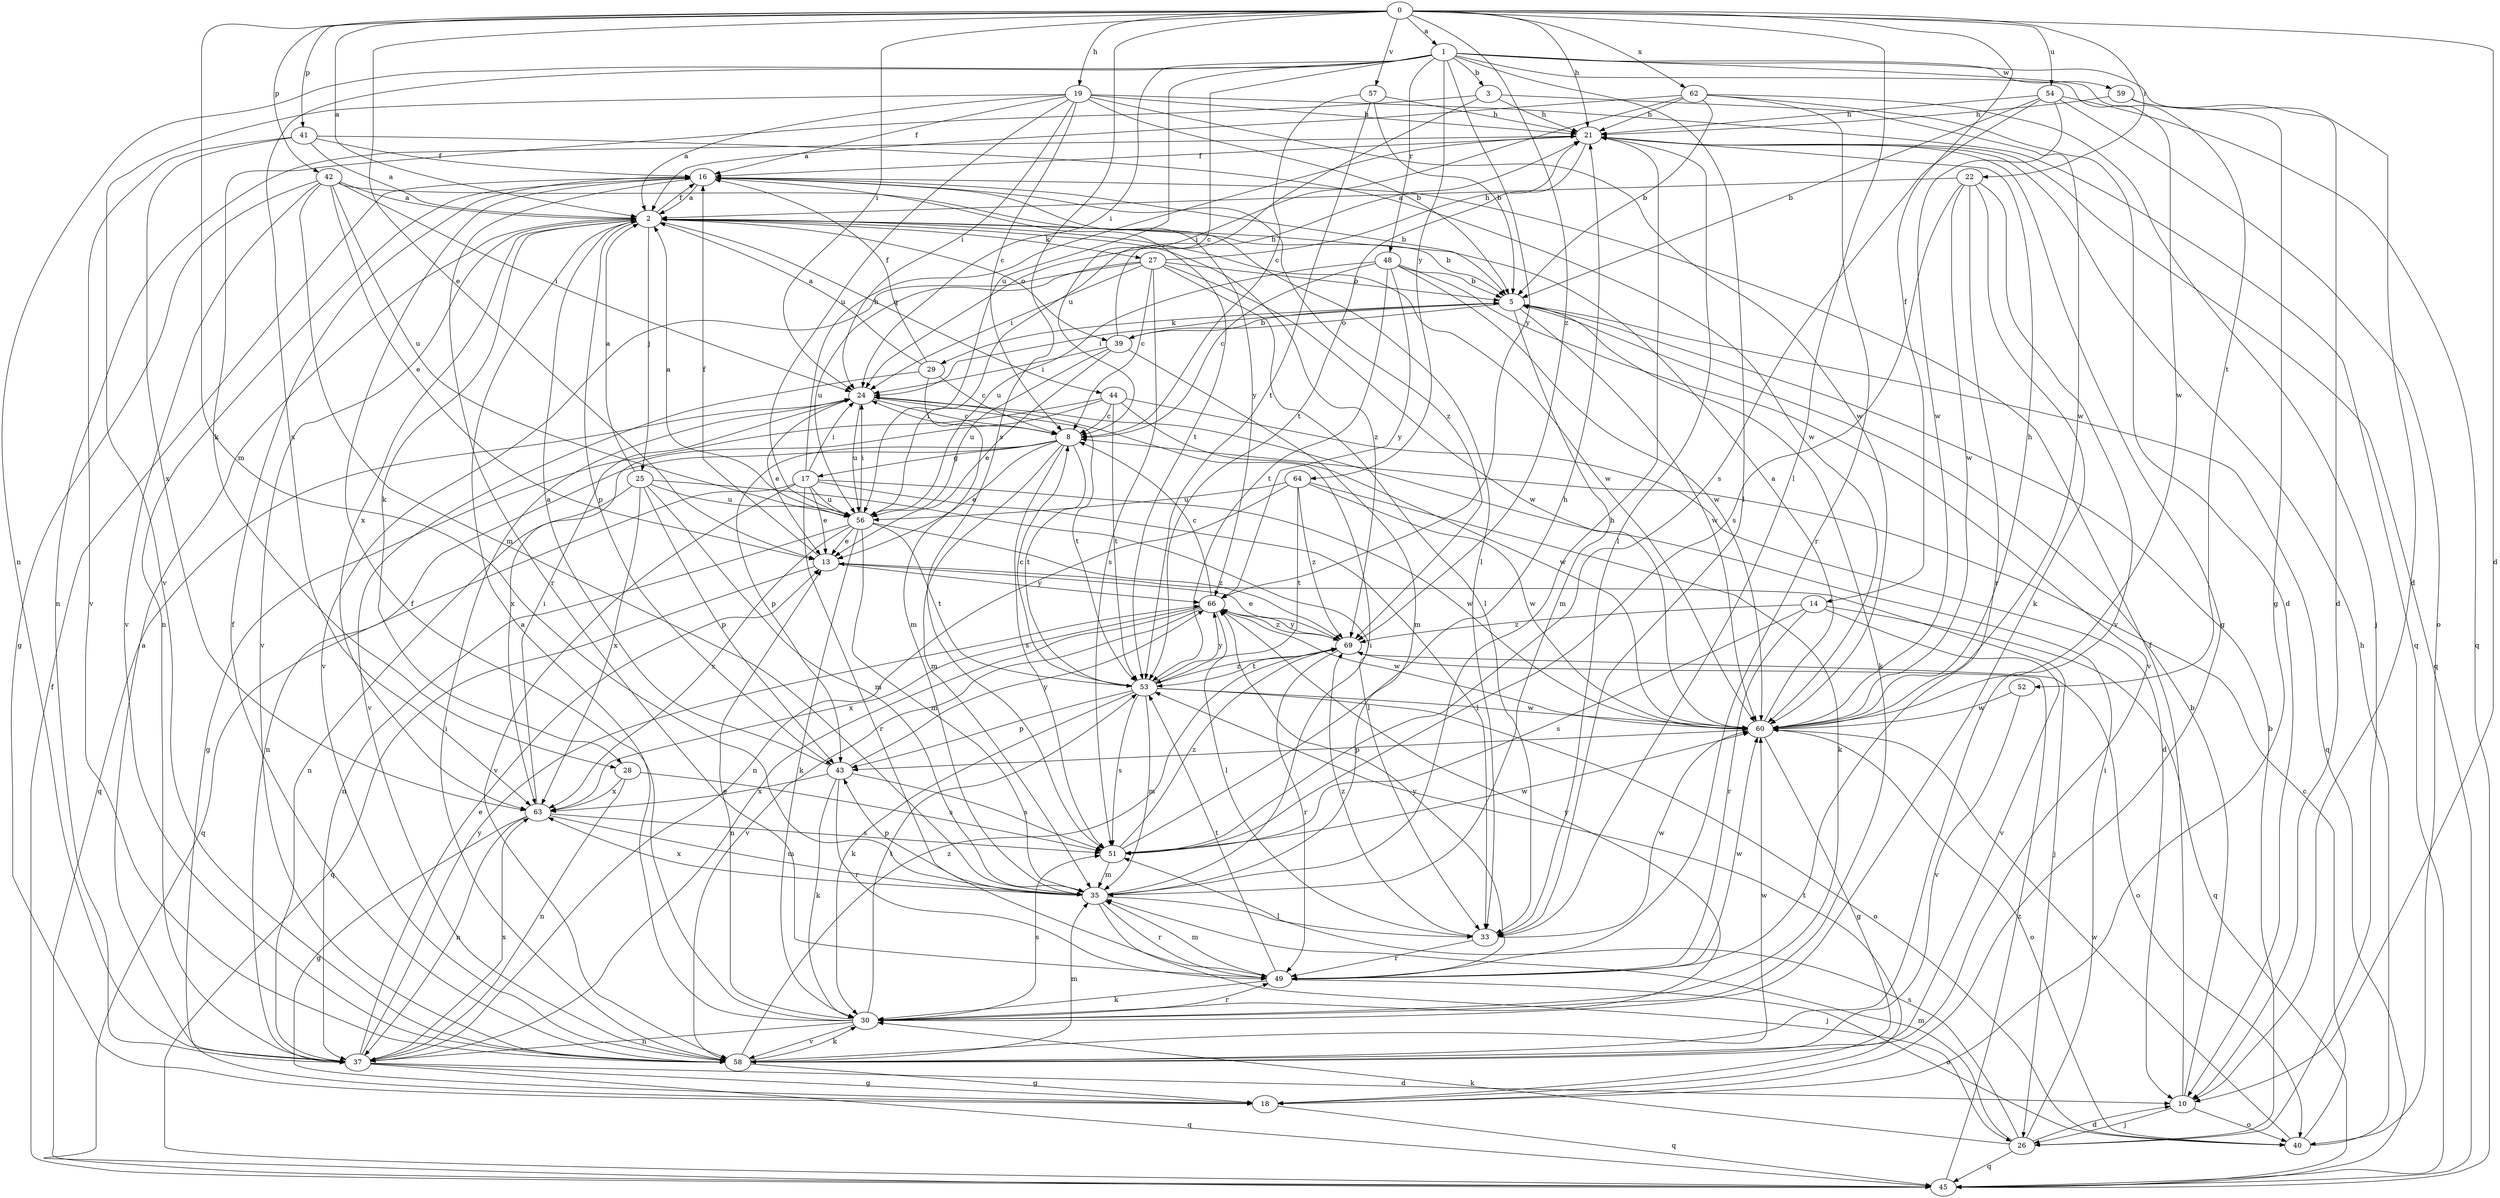 strict digraph  {
0;
1;
2;
3;
5;
8;
10;
13;
14;
16;
17;
18;
19;
21;
22;
24;
25;
26;
27;
28;
29;
30;
33;
35;
37;
39;
40;
41;
42;
43;
44;
45;
48;
49;
51;
52;
53;
54;
56;
57;
58;
59;
60;
62;
63;
64;
66;
69;
0 -> 1  [label=a];
0 -> 2  [label=a];
0 -> 10  [label=d];
0 -> 13  [label=e];
0 -> 14  [label=f];
0 -> 19  [label=h];
0 -> 21  [label=h];
0 -> 22  [label=i];
0 -> 24  [label=i];
0 -> 33  [label=l];
0 -> 35  [label=m];
0 -> 41  [label=p];
0 -> 42  [label=p];
0 -> 51  [label=s];
0 -> 54  [label=u];
0 -> 57  [label=v];
0 -> 62  [label=x];
0 -> 69  [label=z];
1 -> 3  [label=b];
1 -> 8  [label=c];
1 -> 10  [label=d];
1 -> 24  [label=i];
1 -> 33  [label=l];
1 -> 37  [label=n];
1 -> 48  [label=r];
1 -> 52  [label=t];
1 -> 56  [label=u];
1 -> 59  [label=w];
1 -> 60  [label=w];
1 -> 63  [label=x];
1 -> 64  [label=y];
1 -> 66  [label=y];
2 -> 5  [label=b];
2 -> 16  [label=f];
2 -> 25  [label=j];
2 -> 27  [label=k];
2 -> 28  [label=k];
2 -> 39  [label=o];
2 -> 43  [label=p];
2 -> 44  [label=q];
2 -> 58  [label=v];
2 -> 60  [label=w];
2 -> 63  [label=x];
2 -> 69  [label=z];
3 -> 21  [label=h];
3 -> 28  [label=k];
3 -> 56  [label=u];
3 -> 60  [label=w];
5 -> 24  [label=i];
5 -> 29  [label=k];
5 -> 30  [label=k];
5 -> 35  [label=m];
5 -> 39  [label=o];
5 -> 45  [label=q];
5 -> 60  [label=w];
8 -> 13  [label=e];
8 -> 17  [label=g];
8 -> 24  [label=i];
8 -> 35  [label=m];
8 -> 37  [label=n];
8 -> 43  [label=p];
8 -> 51  [label=s];
8 -> 53  [label=t];
10 -> 5  [label=b];
10 -> 16  [label=f];
10 -> 26  [label=j];
10 -> 40  [label=o];
13 -> 16  [label=f];
13 -> 26  [label=j];
13 -> 45  [label=q];
13 -> 66  [label=y];
14 -> 45  [label=q];
14 -> 49  [label=r];
14 -> 51  [label=s];
14 -> 58  [label=v];
14 -> 69  [label=z];
16 -> 2  [label=a];
16 -> 5  [label=b];
16 -> 37  [label=n];
16 -> 49  [label=r];
16 -> 53  [label=t];
16 -> 66  [label=y];
16 -> 69  [label=z];
17 -> 13  [label=e];
17 -> 21  [label=h];
17 -> 24  [label=i];
17 -> 33  [label=l];
17 -> 45  [label=q];
17 -> 49  [label=r];
17 -> 56  [label=u];
17 -> 58  [label=v];
17 -> 60  [label=w];
18 -> 45  [label=q];
18 -> 53  [label=t];
19 -> 2  [label=a];
19 -> 5  [label=b];
19 -> 8  [label=c];
19 -> 16  [label=f];
19 -> 21  [label=h];
19 -> 24  [label=i];
19 -> 45  [label=q];
19 -> 56  [label=u];
19 -> 58  [label=v];
19 -> 60  [label=w];
21 -> 16  [label=f];
21 -> 18  [label=g];
21 -> 33  [label=l];
21 -> 37  [label=n];
21 -> 45  [label=q];
21 -> 53  [label=t];
22 -> 2  [label=a];
22 -> 30  [label=k];
22 -> 49  [label=r];
22 -> 51  [label=s];
22 -> 58  [label=v];
22 -> 60  [label=w];
24 -> 8  [label=c];
24 -> 13  [label=e];
24 -> 45  [label=q];
24 -> 53  [label=t];
24 -> 56  [label=u];
25 -> 2  [label=a];
25 -> 33  [label=l];
25 -> 35  [label=m];
25 -> 37  [label=n];
25 -> 43  [label=p];
25 -> 56  [label=u];
25 -> 63  [label=x];
26 -> 5  [label=b];
26 -> 10  [label=d];
26 -> 24  [label=i];
26 -> 30  [label=k];
26 -> 35  [label=m];
26 -> 45  [label=q];
26 -> 51  [label=s];
27 -> 5  [label=b];
27 -> 8  [label=c];
27 -> 21  [label=h];
27 -> 24  [label=i];
27 -> 33  [label=l];
27 -> 51  [label=s];
27 -> 56  [label=u];
27 -> 58  [label=v];
27 -> 60  [label=w];
28 -> 37  [label=n];
28 -> 51  [label=s];
28 -> 63  [label=x];
29 -> 2  [label=a];
29 -> 8  [label=c];
29 -> 16  [label=f];
29 -> 35  [label=m];
29 -> 58  [label=v];
30 -> 2  [label=a];
30 -> 13  [label=e];
30 -> 16  [label=f];
30 -> 37  [label=n];
30 -> 49  [label=r];
30 -> 51  [label=s];
30 -> 53  [label=t];
30 -> 58  [label=v];
30 -> 66  [label=y];
33 -> 49  [label=r];
33 -> 60  [label=w];
33 -> 69  [label=z];
35 -> 21  [label=h];
35 -> 24  [label=i];
35 -> 26  [label=j];
35 -> 33  [label=l];
35 -> 43  [label=p];
35 -> 49  [label=r];
35 -> 63  [label=x];
37 -> 2  [label=a];
37 -> 10  [label=d];
37 -> 13  [label=e];
37 -> 18  [label=g];
37 -> 45  [label=q];
37 -> 63  [label=x];
37 -> 66  [label=y];
39 -> 5  [label=b];
39 -> 13  [label=e];
39 -> 21  [label=h];
39 -> 24  [label=i];
39 -> 35  [label=m];
39 -> 56  [label=u];
40 -> 8  [label=c];
40 -> 21  [label=h];
40 -> 60  [label=w];
41 -> 2  [label=a];
41 -> 16  [label=f];
41 -> 58  [label=v];
41 -> 60  [label=w];
41 -> 63  [label=x];
42 -> 2  [label=a];
42 -> 13  [label=e];
42 -> 18  [label=g];
42 -> 24  [label=i];
42 -> 33  [label=l];
42 -> 35  [label=m];
42 -> 56  [label=u];
42 -> 58  [label=v];
43 -> 2  [label=a];
43 -> 30  [label=k];
43 -> 49  [label=r];
43 -> 51  [label=s];
43 -> 63  [label=x];
43 -> 66  [label=y];
44 -> 8  [label=c];
44 -> 10  [label=d];
44 -> 18  [label=g];
44 -> 53  [label=t];
44 -> 60  [label=w];
44 -> 63  [label=x];
45 -> 16  [label=f];
45 -> 69  [label=z];
48 -> 5  [label=b];
48 -> 8  [label=c];
48 -> 53  [label=t];
48 -> 56  [label=u];
48 -> 58  [label=v];
48 -> 60  [label=w];
48 -> 66  [label=y];
49 -> 30  [label=k];
49 -> 35  [label=m];
49 -> 40  [label=o];
49 -> 53  [label=t];
49 -> 60  [label=w];
49 -> 66  [label=y];
51 -> 21  [label=h];
51 -> 35  [label=m];
51 -> 60  [label=w];
51 -> 69  [label=z];
52 -> 58  [label=v];
52 -> 60  [label=w];
53 -> 8  [label=c];
53 -> 30  [label=k];
53 -> 35  [label=m];
53 -> 40  [label=o];
53 -> 43  [label=p];
53 -> 51  [label=s];
53 -> 60  [label=w];
53 -> 66  [label=y];
53 -> 69  [label=z];
54 -> 5  [label=b];
54 -> 21  [label=h];
54 -> 40  [label=o];
54 -> 45  [label=q];
54 -> 51  [label=s];
54 -> 60  [label=w];
56 -> 2  [label=a];
56 -> 13  [label=e];
56 -> 24  [label=i];
56 -> 30  [label=k];
56 -> 35  [label=m];
56 -> 37  [label=n];
56 -> 53  [label=t];
56 -> 63  [label=x];
56 -> 69  [label=z];
57 -> 5  [label=b];
57 -> 8  [label=c];
57 -> 21  [label=h];
57 -> 53  [label=t];
58 -> 16  [label=f];
58 -> 18  [label=g];
58 -> 24  [label=i];
58 -> 30  [label=k];
58 -> 35  [label=m];
58 -> 60  [label=w];
58 -> 69  [label=z];
59 -> 10  [label=d];
59 -> 18  [label=g];
59 -> 21  [label=h];
60 -> 2  [label=a];
60 -> 18  [label=g];
60 -> 21  [label=h];
60 -> 40  [label=o];
60 -> 43  [label=p];
62 -> 2  [label=a];
62 -> 5  [label=b];
62 -> 10  [label=d];
62 -> 21  [label=h];
62 -> 24  [label=i];
62 -> 26  [label=j];
62 -> 49  [label=r];
63 -> 18  [label=g];
63 -> 24  [label=i];
63 -> 35  [label=m];
63 -> 37  [label=n];
63 -> 51  [label=s];
64 -> 30  [label=k];
64 -> 37  [label=n];
64 -> 53  [label=t];
64 -> 56  [label=u];
64 -> 60  [label=w];
64 -> 69  [label=z];
66 -> 8  [label=c];
66 -> 33  [label=l];
66 -> 37  [label=n];
66 -> 58  [label=v];
66 -> 60  [label=w];
66 -> 63  [label=x];
66 -> 69  [label=z];
69 -> 13  [label=e];
69 -> 40  [label=o];
69 -> 49  [label=r];
69 -> 53  [label=t];
69 -> 66  [label=y];
}
